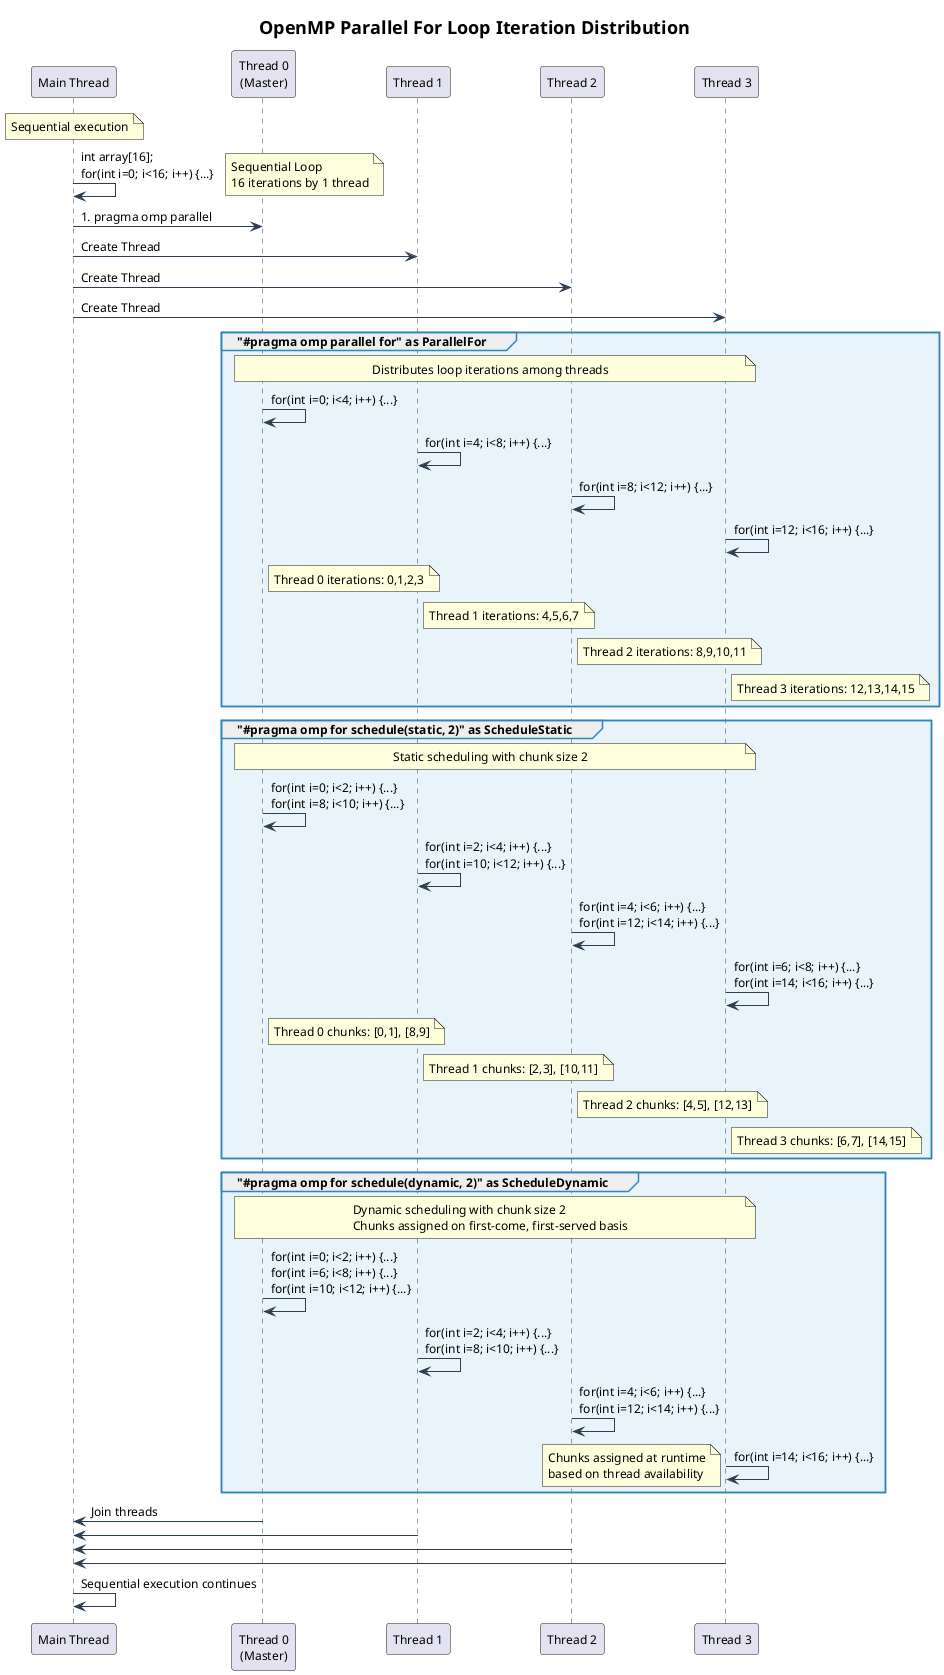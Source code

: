 @startuml parallel_for_loop
skinparam DefaultFontName Arial
skinparam DefaultFontSize 12
skinparam BackgroundColor #FFFFFF
skinparam TitleFontSize 18
skinparam ArrowColor #2C3E50
skinparam SequenceLifeLineBorderColor #2C3E50
skinparam SequenceGroupBodyBackgroundColor #E8F4F9
skinparam SequenceGroupBorderColor #2E86C1
skinparam SequenceBoxBackgroundColor #F8F9FA
skinparam SequenceBoxBorderColor #DEE2E6

title OpenMP Parallel For Loop Iteration Distribution

participant "Main Thread" as main
participant "Thread 0\n(Master)" as t0
participant "Thread 1" as t1
participant "Thread 2" as t2
participant "Thread 3" as t3

note over main: Sequential execution

main -> main: int array[16];\nfor(int i=0; i<16; i++) {...}

note right: Sequential Loop\n16 iterations by 1 thread

main -> t0: #pragma omp parallel
main -> t1: Create Thread
main -> t2: Create Thread
main -> t3: Create Thread

group "#pragma omp parallel for" as ParallelFor
    note over t0, t3: Distributes loop iterations among threads
    
    t0 -> t0: for(int i=0; i<4; i++) {...}
    t1 -> t1: for(int i=4; i<8; i++) {...}
    t2 -> t2: for(int i=8; i<12; i++) {...}
    t3 -> t3: for(int i=12; i<16; i++) {...}
    
    note right t0: Thread 0 iterations: 0,1,2,3
    note right t1: Thread 1 iterations: 4,5,6,7
    note right t2: Thread 2 iterations: 8,9,10,11
    note right t3: Thread 3 iterations: 12,13,14,15
end group

group "#pragma omp for schedule(static, 2)" as ScheduleStatic
    note over t0, t3: Static scheduling with chunk size 2
    
    t0 -> t0: for(int i=0; i<2; i++) {...}\nfor(int i=8; i<10; i++) {...}
    t1 -> t1: for(int i=2; i<4; i++) {...}\nfor(int i=10; i<12; i++) {...}
    t2 -> t2: for(int i=4; i<6; i++) {...}\nfor(int i=12; i<14; i++) {...}
    t3 -> t3: for(int i=6; i<8; i++) {...}\nfor(int i=14; i<16; i++) {...}
    
    note right t0: Thread 0 chunks: [0,1], [8,9]
    note right t1: Thread 1 chunks: [2,3], [10,11]
    note right t2: Thread 2 chunks: [4,5], [12,13]
    note right t3: Thread 3 chunks: [6,7], [14,15]
end group

group "#pragma omp for schedule(dynamic, 2)" as ScheduleDynamic
    note over t0, t3: Dynamic scheduling with chunk size 2\nChunks assigned on first-come, first-served basis
    
    t0 -> t0: for(int i=0; i<2; i++) {...}\nfor(int i=6; i<8; i++) {...}\nfor(int i=10; i<12; i++) {...}
    t1 -> t1: for(int i=2; i<4; i++) {...}\nfor(int i=8; i<10; i++) {...}
    t2 -> t2: for(int i=4; i<6; i++) {...}\nfor(int i=12; i<14; i++) {...}
    t3 -> t3: for(int i=14; i<16; i++) {...}
    
    note left: Chunks assigned at runtime\nbased on thread availability
end group

main <- t0: Join threads
main <- t1
main <- t2
main <- t3

main -> main: Sequential execution continues

@enduml 